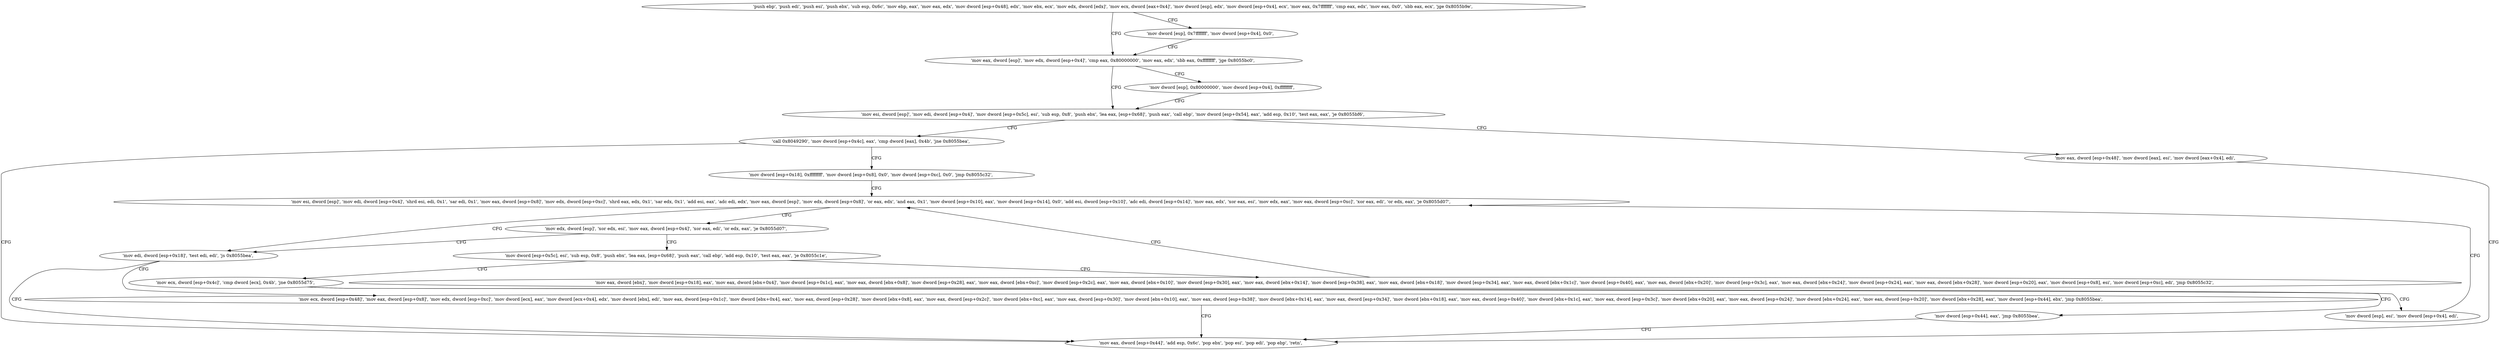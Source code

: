 digraph "func" {
"134568802" [label = "'push ebp', 'push edi', 'push esi', 'push ebx', 'sub esp, 0x6c', 'mov ebp, eax', 'mov eax, edx', 'mov dword [esp+0x48], edx', 'mov ebx, ecx', 'mov edx, dword [edx]', 'mov ecx, dword [eax+0x4]', 'mov dword [esp], edx', 'mov dword [esp+0x4], ecx', 'mov eax, 0x7fffffff', 'cmp eax, edx', 'mov eax, 0x0', 'sbb eax, ecx', 'jge 0x8055b9e', " ]
"134568862" [label = "'mov eax, dword [esp]', 'mov edx, dword [esp+0x4]', 'cmp eax, 0x80000000', 'mov eax, edx', 'sbb eax, 0xffffffff', 'jge 0x8055bc0', " ]
"134568847" [label = "'mov dword [esp], 0x7fffffff', 'mov dword [esp+0x4], 0x0', " ]
"134568896" [label = "'mov esi, dword [esp]', 'mov edi, dword [esp+0x4]', 'mov dword [esp+0x5c], esi', 'sub esp, 0x8', 'push ebx', 'lea eax, [esp+0x68]', 'push eax', 'call ebp', 'mov dword [esp+0x54], eax', 'add esp, 0x10', 'test eax, eax', 'je 0x8055bf6', " ]
"134568881" [label = "'mov dword [esp], 0x80000000', 'mov dword [esp+0x4], 0xffffffff', " ]
"134568950" [label = "'call 0x8049290', 'mov dword [esp+0x4c], eax', 'cmp dword [eax], 0x4b', 'jne 0x8055bea', " ]
"134568929" [label = "'mov eax, dword [esp+0x48]', 'mov dword [eax], esi', 'mov dword [eax+0x4], edi', " ]
"134568938" [label = "'mov eax, dword [esp+0x44]', 'add esp, 0x6c', 'pop ebx', 'pop esi', 'pop edi', 'pop ebp', 'retn', " ]
"134568964" [label = "'mov dword [esp+0x18], 0xffffffff', 'mov dword [esp+0x8], 0x0', 'mov dword [esp+0xc], 0x0', 'jmp 0x8055c32', " ]
"134569010" [label = "'mov esi, dword [esp]', 'mov edi, dword [esp+0x4]', 'shrd esi, edi, 0x1', 'sar edi, 0x1', 'mov eax, dword [esp+0x8]', 'mov edx, dword [esp+0xc]', 'shrd eax, edx, 0x1', 'sar edx, 0x1', 'add esi, eax', 'adc edi, edx', 'mov eax, dword [esp]', 'mov edx, dword [esp+0x8]', 'or eax, edx', 'and eax, 0x1', 'mov dword [esp+0x10], eax', 'mov dword [esp+0x14], 0x0', 'add esi, dword [esp+0x10]', 'adc edi, dword [esp+0x14]', 'mov eax, edx', 'xor eax, esi', 'mov edx, eax', 'mov eax, dword [esp+0xc]', 'xor eax, edi', 'or edx, eax', 'je 0x8055d07', " ]
"134569223" [label = "'mov edi, dword [esp+0x18]', 'test edi, edi', 'js 0x8055bea', " ]
"134569093" [label = "'mov edx, dword [esp]', 'xor edx, esi', 'mov eax, dword [esp+0x4]', 'xor eax, edi', 'or edx, eax', 'je 0x8055d07', " ]
"134569235" [label = "'mov ecx, dword [esp+0x48]', 'mov eax, dword [esp+0x8]', 'mov edx, dword [esp+0xc]', 'mov dword [ecx], eax', 'mov dword [ecx+0x4], edx', 'mov dword [ebx], edi', 'mov eax, dword [esp+0x1c]', 'mov dword [ebx+0x4], eax', 'mov eax, dword [esp+0x28]', 'mov dword [ebx+0x8], eax', 'mov eax, dword [esp+0x2c]', 'mov dword [ebx+0xc], eax', 'mov eax, dword [esp+0x30]', 'mov dword [ebx+0x10], eax', 'mov eax, dword [esp+0x38]', 'mov dword [ebx+0x14], eax', 'mov eax, dword [esp+0x34]', 'mov dword [ebx+0x18], eax', 'mov eax, dword [esp+0x40]', 'mov dword [ebx+0x1c], eax', 'mov eax, dword [esp+0x3c]', 'mov dword [ebx+0x20], eax', 'mov eax, dword [esp+0x24]', 'mov dword [ebx+0x24], eax', 'mov eax, dword [esp+0x20]', 'mov dword [ebx+0x28], eax', 'mov dword [esp+0x44], ebx', 'jmp 0x8055bea', " ]
"134569108" [label = "'mov dword [esp+0x5c], esi', 'sub esp, 0x8', 'push ebx', 'lea eax, [esp+0x68]', 'push eax', 'call ebp', 'add esp, 0x10', 'test eax, eax', 'je 0x8055c1e', " ]
"134568990" [label = "'mov ecx, dword [esp+0x4c]', 'cmp dword [ecx], 0x4b', 'jne 0x8055d75', " ]
"134569134" [label = "'mov eax, dword [ebx]', 'mov dword [esp+0x18], eax', 'mov eax, dword [ebx+0x4]', 'mov dword [esp+0x1c], eax', 'mov eax, dword [ebx+0x8]', 'mov dword [esp+0x28], eax', 'mov eax, dword [ebx+0xc]', 'mov dword [esp+0x2c], eax', 'mov eax, dword [ebx+0x10]', 'mov dword [esp+0x30], eax', 'mov eax, dword [ebx+0x14]', 'mov dword [esp+0x38], eax', 'mov eax, dword [ebx+0x18]', 'mov dword [esp+0x34], eax', 'mov eax, dword [ebx+0x1c]', 'mov dword [esp+0x40], eax', 'mov eax, dword [ebx+0x20]', 'mov dword [esp+0x3c], eax', 'mov eax, dword [ebx+0x24]', 'mov dword [esp+0x24], eax', 'mov eax, dword [ebx+0x28]', 'mov dword [esp+0x20], eax', 'mov dword [esp+0x8], esi', 'mov dword [esp+0xc], edi', 'jmp 0x8055c32', " ]
"134569333" [label = "'mov dword [esp+0x44], eax', 'jmp 0x8055bea', " ]
"134569003" [label = "'mov dword [esp], esi', 'mov dword [esp+0x4], edi', " ]
"134568802" -> "134568862" [ label = "CFG" ]
"134568802" -> "134568847" [ label = "CFG" ]
"134568862" -> "134568896" [ label = "CFG" ]
"134568862" -> "134568881" [ label = "CFG" ]
"134568847" -> "134568862" [ label = "CFG" ]
"134568896" -> "134568950" [ label = "CFG" ]
"134568896" -> "134568929" [ label = "CFG" ]
"134568881" -> "134568896" [ label = "CFG" ]
"134568950" -> "134568938" [ label = "CFG" ]
"134568950" -> "134568964" [ label = "CFG" ]
"134568929" -> "134568938" [ label = "CFG" ]
"134568964" -> "134569010" [ label = "CFG" ]
"134569010" -> "134569223" [ label = "CFG" ]
"134569010" -> "134569093" [ label = "CFG" ]
"134569223" -> "134568938" [ label = "CFG" ]
"134569223" -> "134569235" [ label = "CFG" ]
"134569093" -> "134569223" [ label = "CFG" ]
"134569093" -> "134569108" [ label = "CFG" ]
"134569235" -> "134568938" [ label = "CFG" ]
"134569108" -> "134568990" [ label = "CFG" ]
"134569108" -> "134569134" [ label = "CFG" ]
"134568990" -> "134569333" [ label = "CFG" ]
"134568990" -> "134569003" [ label = "CFG" ]
"134569134" -> "134569010" [ label = "CFG" ]
"134569333" -> "134568938" [ label = "CFG" ]
"134569003" -> "134569010" [ label = "CFG" ]
}
